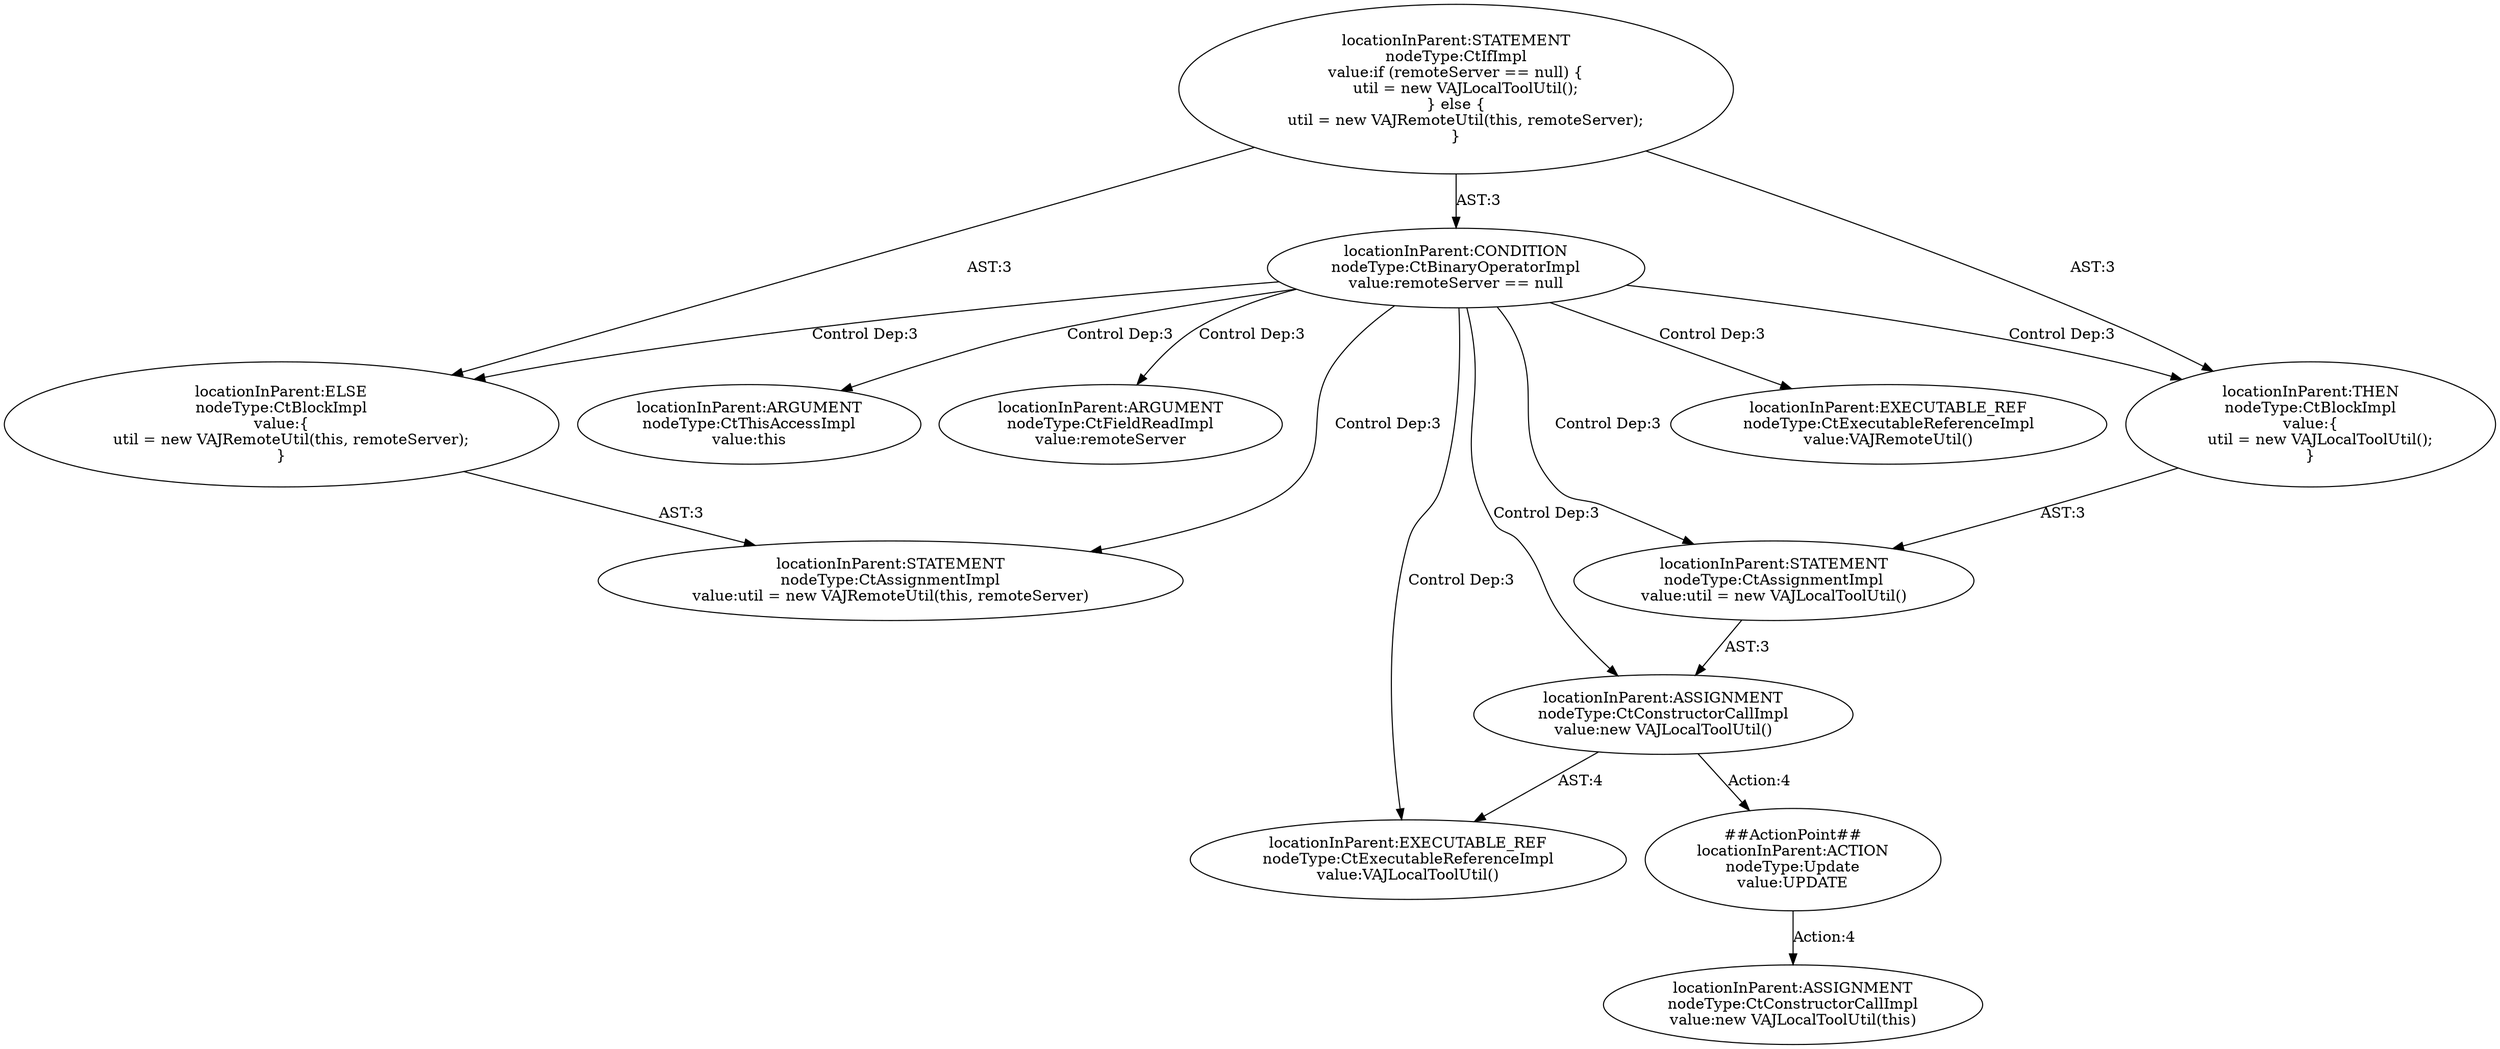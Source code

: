 digraph "Pattern" {
0 [label="##ActionPoint##
locationInParent:ACTION
nodeType:Update
value:UPDATE" shape=ellipse]
1 [label="locationInParent:ASSIGNMENT
nodeType:CtConstructorCallImpl
value:new VAJLocalToolUtil()" shape=ellipse]
2 [label="locationInParent:CONDITION
nodeType:CtBinaryOperatorImpl
value:remoteServer == null" shape=ellipse]
3 [label="locationInParent:STATEMENT
nodeType:CtIfImpl
value:if (remoteServer == null) \{
    util = new VAJLocalToolUtil();
\} else \{
    util = new VAJRemoteUtil(this, remoteServer);
\}" shape=ellipse]
4 [label="locationInParent:THEN
nodeType:CtBlockImpl
value:\{
    util = new VAJLocalToolUtil();
\}" shape=ellipse]
5 [label="locationInParent:STATEMENT
nodeType:CtAssignmentImpl
value:util = new VAJLocalToolUtil()" shape=ellipse]
6 [label="locationInParent:EXECUTABLE_REF
nodeType:CtExecutableReferenceImpl
value:VAJLocalToolUtil()" shape=ellipse]
7 [label="locationInParent:ELSE
nodeType:CtBlockImpl
value:\{
    util = new VAJRemoteUtil(this, remoteServer);
\}" shape=ellipse]
8 [label="locationInParent:STATEMENT
nodeType:CtAssignmentImpl
value:util = new VAJRemoteUtil(this, remoteServer)" shape=ellipse]
9 [label="locationInParent:EXECUTABLE_REF
nodeType:CtExecutableReferenceImpl
value:VAJRemoteUtil()" shape=ellipse]
10 [label="locationInParent:ARGUMENT
nodeType:CtThisAccessImpl
value:this" shape=ellipse]
11 [label="locationInParent:ARGUMENT
nodeType:CtFieldReadImpl
value:remoteServer" shape=ellipse]
12 [label="locationInParent:ASSIGNMENT
nodeType:CtConstructorCallImpl
value:new VAJLocalToolUtil(this)" shape=ellipse]
0 -> 12 [label="Action:4"];
1 -> 0 [label="Action:4"];
1 -> 6 [label="AST:4"];
2 -> 1 [label="Control Dep:3"];
2 -> 4 [label="Control Dep:3"];
2 -> 5 [label="Control Dep:3"];
2 -> 6 [label="Control Dep:3"];
2 -> 7 [label="Control Dep:3"];
2 -> 8 [label="Control Dep:3"];
2 -> 9 [label="Control Dep:3"];
2 -> 10 [label="Control Dep:3"];
2 -> 11 [label="Control Dep:3"];
3 -> 2 [label="AST:3"];
3 -> 4 [label="AST:3"];
3 -> 7 [label="AST:3"];
4 -> 5 [label="AST:3"];
5 -> 1 [label="AST:3"];
7 -> 8 [label="AST:3"];
}